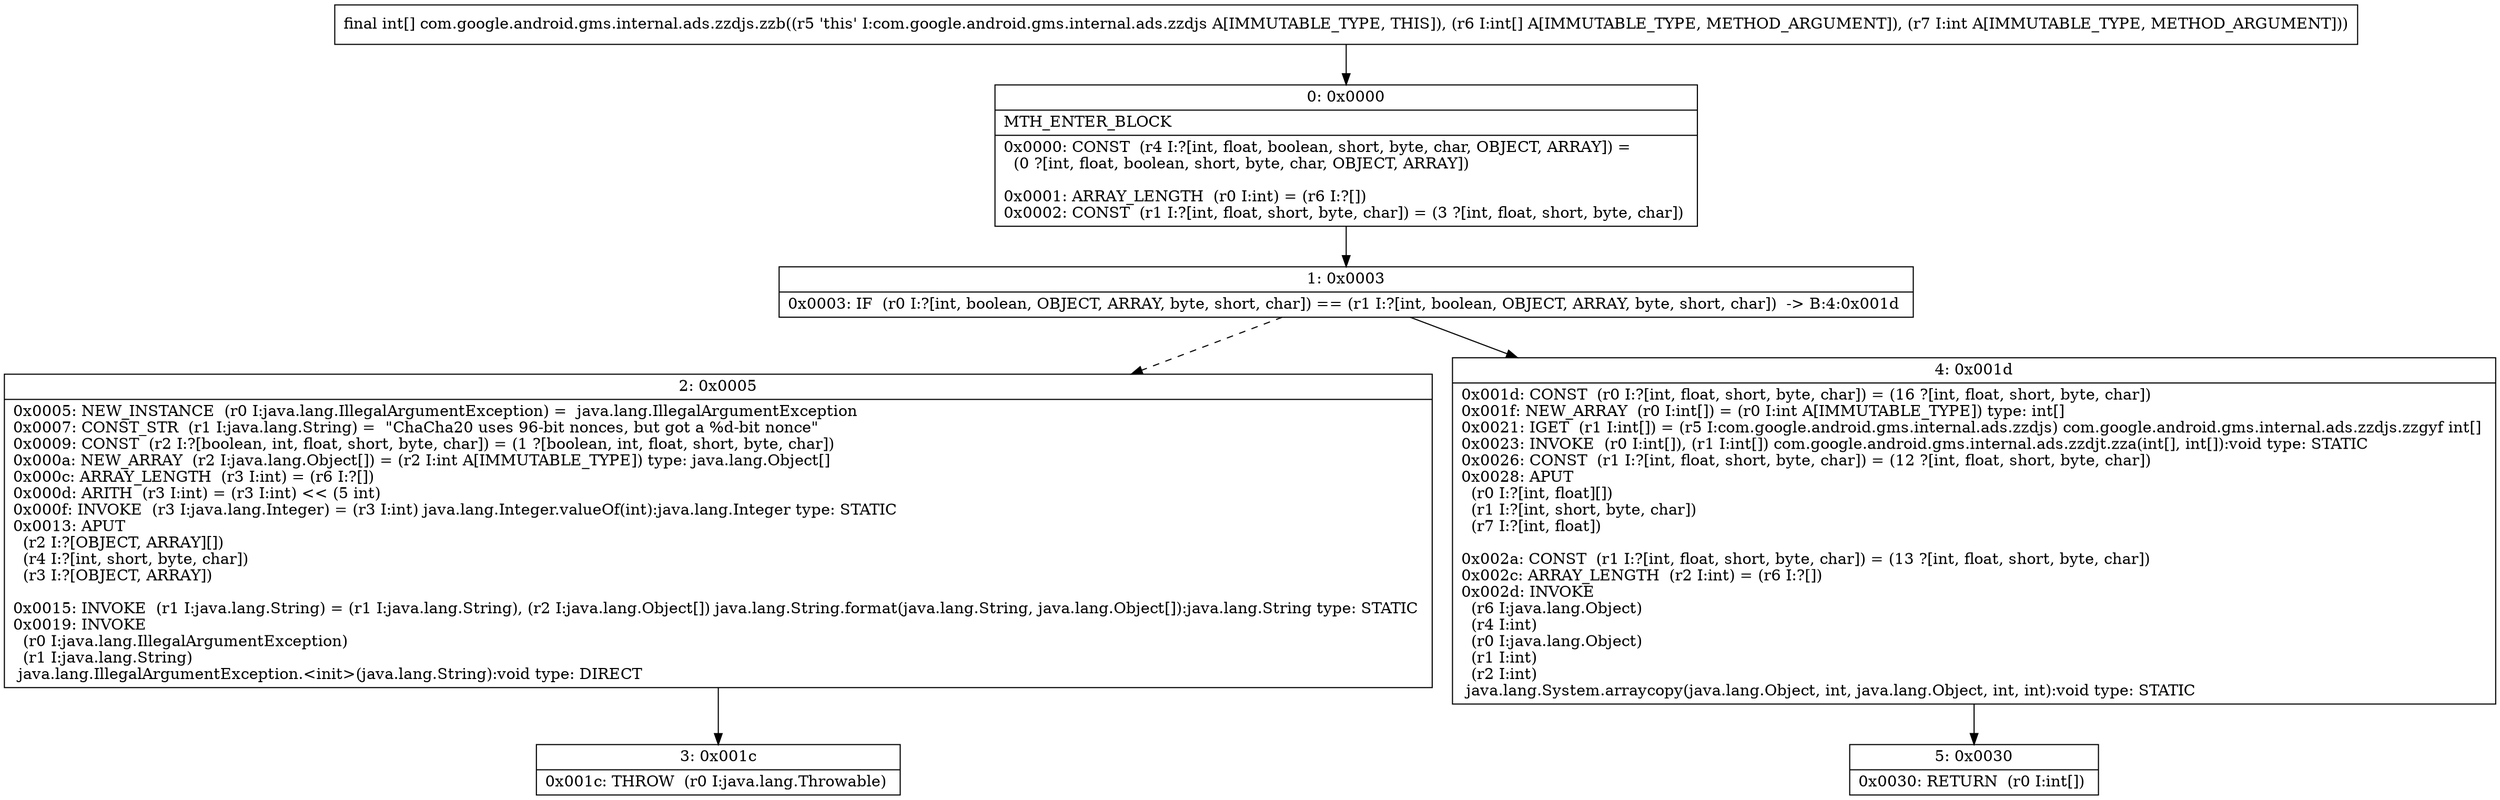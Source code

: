 digraph "CFG forcom.google.android.gms.internal.ads.zzdjs.zzb([II)[I" {
Node_0 [shape=record,label="{0\:\ 0x0000|MTH_ENTER_BLOCK\l|0x0000: CONST  (r4 I:?[int, float, boolean, short, byte, char, OBJECT, ARRAY]) = \l  (0 ?[int, float, boolean, short, byte, char, OBJECT, ARRAY])\l \l0x0001: ARRAY_LENGTH  (r0 I:int) = (r6 I:?[]) \l0x0002: CONST  (r1 I:?[int, float, short, byte, char]) = (3 ?[int, float, short, byte, char]) \l}"];
Node_1 [shape=record,label="{1\:\ 0x0003|0x0003: IF  (r0 I:?[int, boolean, OBJECT, ARRAY, byte, short, char]) == (r1 I:?[int, boolean, OBJECT, ARRAY, byte, short, char])  \-\> B:4:0x001d \l}"];
Node_2 [shape=record,label="{2\:\ 0x0005|0x0005: NEW_INSTANCE  (r0 I:java.lang.IllegalArgumentException) =  java.lang.IllegalArgumentException \l0x0007: CONST_STR  (r1 I:java.lang.String) =  \"ChaCha20 uses 96\-bit nonces, but got a %d\-bit nonce\" \l0x0009: CONST  (r2 I:?[boolean, int, float, short, byte, char]) = (1 ?[boolean, int, float, short, byte, char]) \l0x000a: NEW_ARRAY  (r2 I:java.lang.Object[]) = (r2 I:int A[IMMUTABLE_TYPE]) type: java.lang.Object[] \l0x000c: ARRAY_LENGTH  (r3 I:int) = (r6 I:?[]) \l0x000d: ARITH  (r3 I:int) = (r3 I:int) \<\< (5 int) \l0x000f: INVOKE  (r3 I:java.lang.Integer) = (r3 I:int) java.lang.Integer.valueOf(int):java.lang.Integer type: STATIC \l0x0013: APUT  \l  (r2 I:?[OBJECT, ARRAY][])\l  (r4 I:?[int, short, byte, char])\l  (r3 I:?[OBJECT, ARRAY])\l \l0x0015: INVOKE  (r1 I:java.lang.String) = (r1 I:java.lang.String), (r2 I:java.lang.Object[]) java.lang.String.format(java.lang.String, java.lang.Object[]):java.lang.String type: STATIC \l0x0019: INVOKE  \l  (r0 I:java.lang.IllegalArgumentException)\l  (r1 I:java.lang.String)\l java.lang.IllegalArgumentException.\<init\>(java.lang.String):void type: DIRECT \l}"];
Node_3 [shape=record,label="{3\:\ 0x001c|0x001c: THROW  (r0 I:java.lang.Throwable) \l}"];
Node_4 [shape=record,label="{4\:\ 0x001d|0x001d: CONST  (r0 I:?[int, float, short, byte, char]) = (16 ?[int, float, short, byte, char]) \l0x001f: NEW_ARRAY  (r0 I:int[]) = (r0 I:int A[IMMUTABLE_TYPE]) type: int[] \l0x0021: IGET  (r1 I:int[]) = (r5 I:com.google.android.gms.internal.ads.zzdjs) com.google.android.gms.internal.ads.zzdjs.zzgyf int[] \l0x0023: INVOKE  (r0 I:int[]), (r1 I:int[]) com.google.android.gms.internal.ads.zzdjt.zza(int[], int[]):void type: STATIC \l0x0026: CONST  (r1 I:?[int, float, short, byte, char]) = (12 ?[int, float, short, byte, char]) \l0x0028: APUT  \l  (r0 I:?[int, float][])\l  (r1 I:?[int, short, byte, char])\l  (r7 I:?[int, float])\l \l0x002a: CONST  (r1 I:?[int, float, short, byte, char]) = (13 ?[int, float, short, byte, char]) \l0x002c: ARRAY_LENGTH  (r2 I:int) = (r6 I:?[]) \l0x002d: INVOKE  \l  (r6 I:java.lang.Object)\l  (r4 I:int)\l  (r0 I:java.lang.Object)\l  (r1 I:int)\l  (r2 I:int)\l java.lang.System.arraycopy(java.lang.Object, int, java.lang.Object, int, int):void type: STATIC \l}"];
Node_5 [shape=record,label="{5\:\ 0x0030|0x0030: RETURN  (r0 I:int[]) \l}"];
MethodNode[shape=record,label="{final int[] com.google.android.gms.internal.ads.zzdjs.zzb((r5 'this' I:com.google.android.gms.internal.ads.zzdjs A[IMMUTABLE_TYPE, THIS]), (r6 I:int[] A[IMMUTABLE_TYPE, METHOD_ARGUMENT]), (r7 I:int A[IMMUTABLE_TYPE, METHOD_ARGUMENT])) }"];
MethodNode -> Node_0;
Node_0 -> Node_1;
Node_1 -> Node_2[style=dashed];
Node_1 -> Node_4;
Node_2 -> Node_3;
Node_4 -> Node_5;
}


